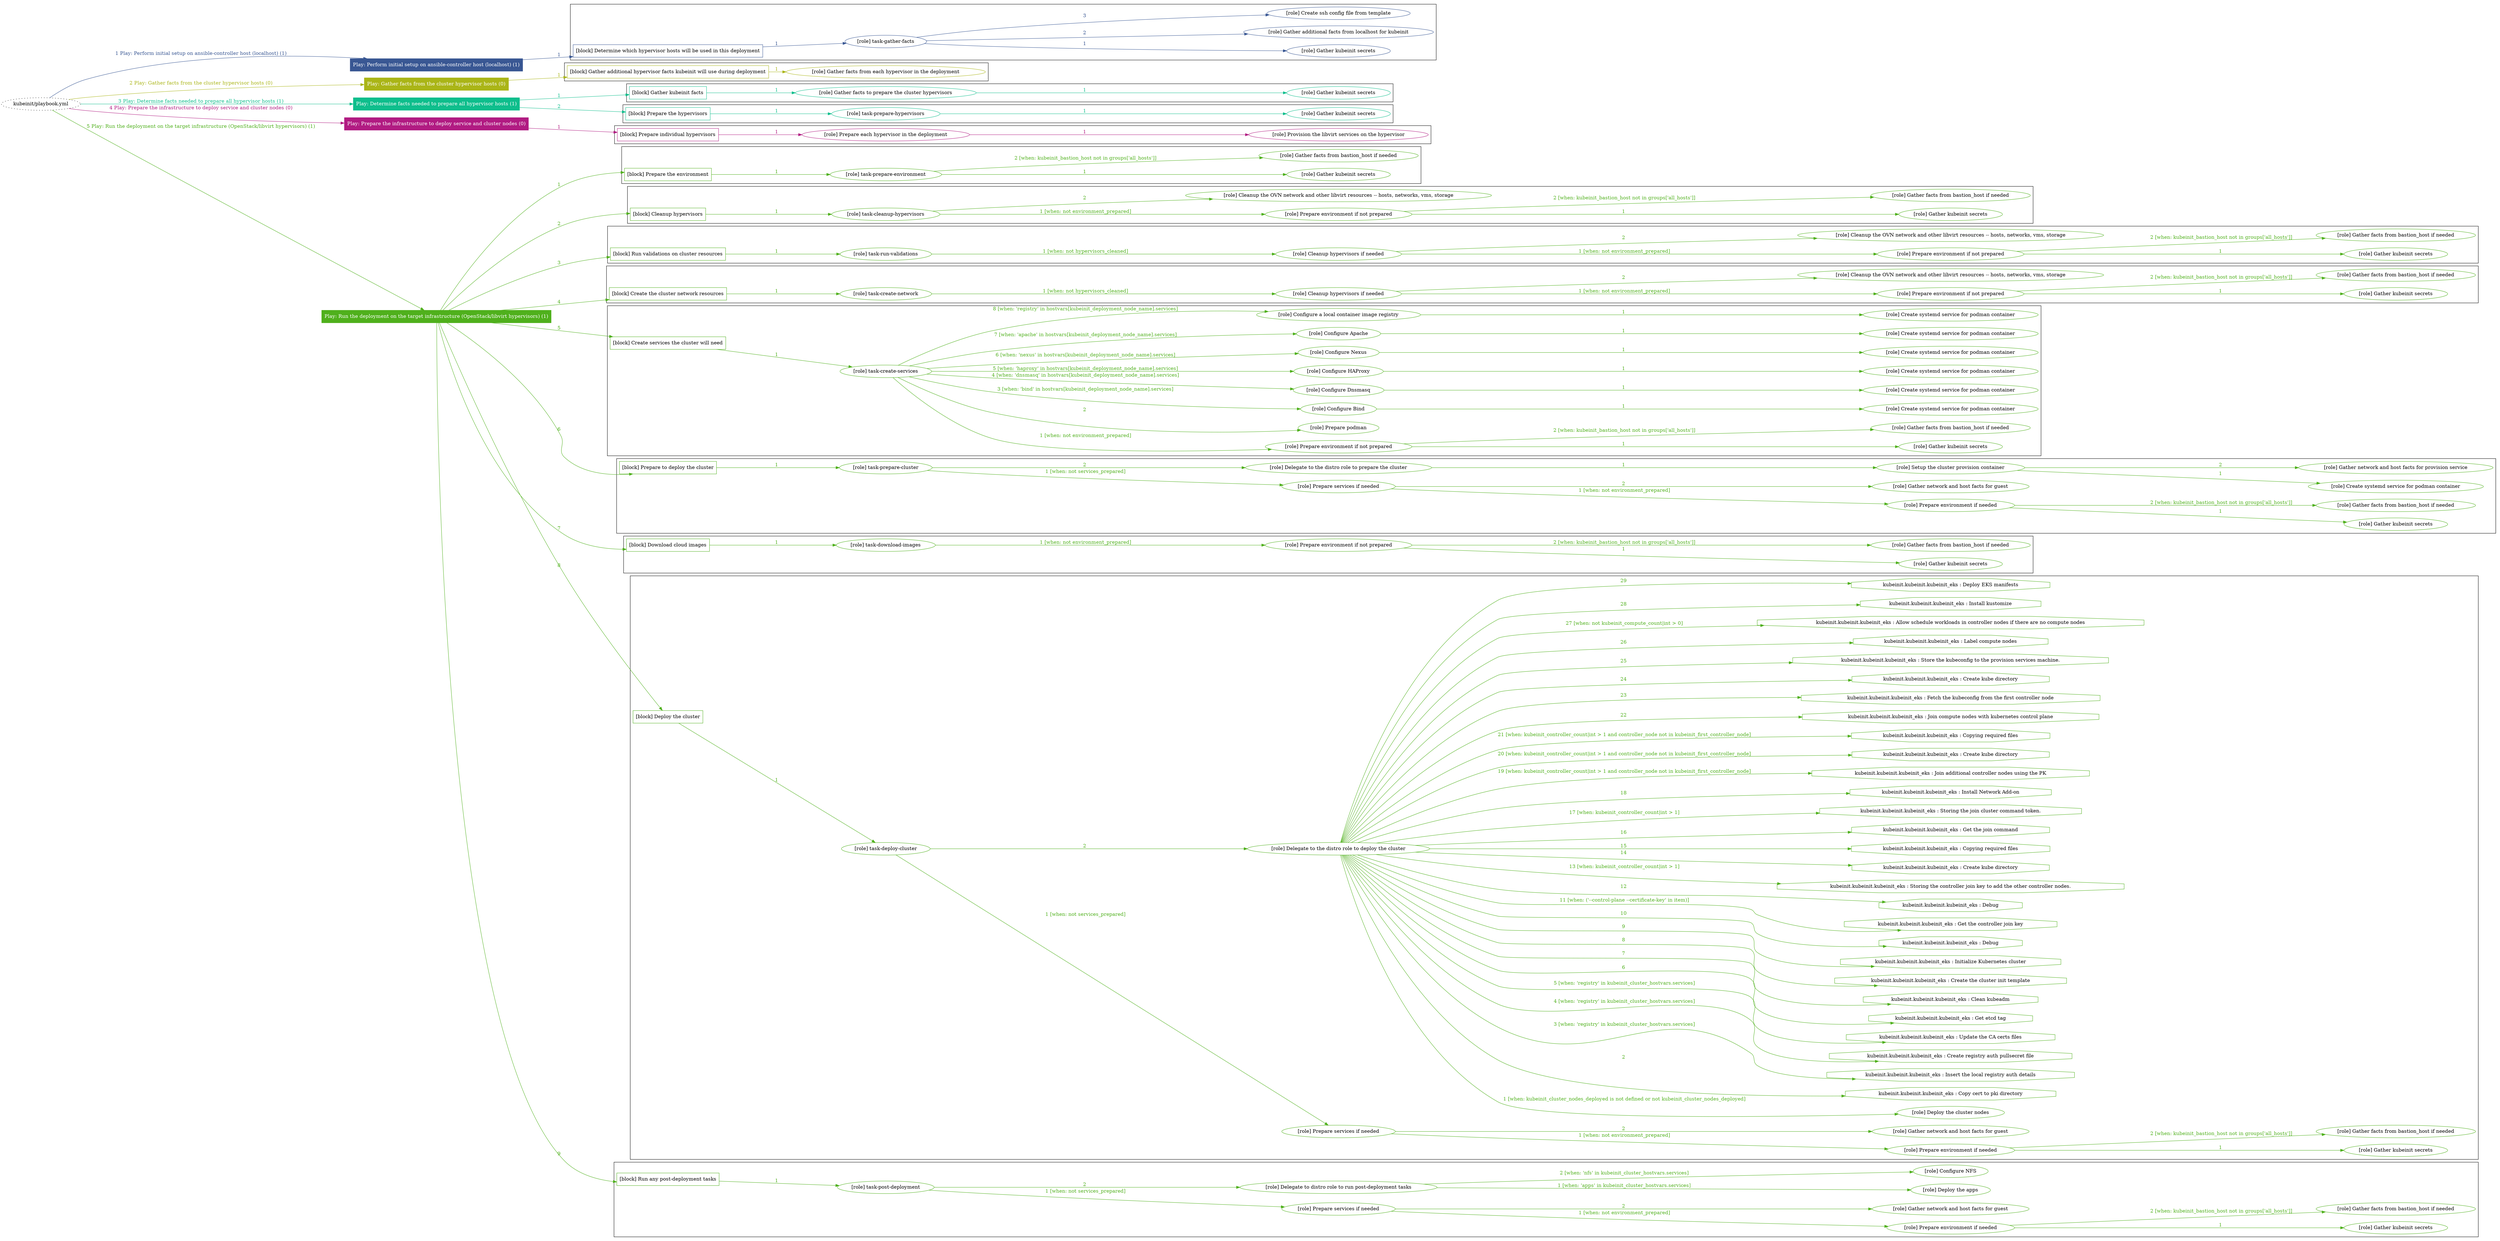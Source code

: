 digraph {
	graph [concentrate=true ordering=in rankdir=LR ratio=fill]
	edge [esep=5 sep=10]
	"kubeinit/playbook.yml" [URL="/home/runner/work/kubeinit/kubeinit/kubeinit/playbook.yml" id=playbook_55fec8fd style=dotted]
	"kubeinit/playbook.yml" -> play_9549a4d9 [label="1 Play: Perform initial setup on ansible-controller host (localhost) (1)" color="#395793" fontcolor="#395793" id=edge_play_9549a4d9 labeltooltip="1 Play: Perform initial setup on ansible-controller host (localhost) (1)" tooltip="1 Play: Perform initial setup on ansible-controller host (localhost) (1)"]
	subgraph "Play: Perform initial setup on ansible-controller host (localhost) (1)" {
		play_9549a4d9 [label="Play: Perform initial setup on ansible-controller host (localhost) (1)" URL="/home/runner/work/kubeinit/kubeinit/kubeinit/playbook.yml" color="#395793" fontcolor="#ffffff" id=play_9549a4d9 shape=box style=filled tooltip=localhost]
		play_9549a4d9 -> block_dcf30ea6 [label=1 color="#395793" fontcolor="#395793" id=edge_block_dcf30ea6 labeltooltip=1 tooltip=1]
		subgraph cluster_block_dcf30ea6 {
			block_dcf30ea6 [label="[block] Determine which hypervisor hosts will be used in this deployment" URL="/home/runner/work/kubeinit/kubeinit/kubeinit/playbook.yml" color="#395793" id=block_dcf30ea6 labeltooltip="Determine which hypervisor hosts will be used in this deployment" shape=box tooltip="Determine which hypervisor hosts will be used in this deployment"]
			block_dcf30ea6 -> role_6bc10f76 [label="1 " color="#395793" fontcolor="#395793" id=edge_role_6bc10f76 labeltooltip="1 " tooltip="1 "]
			subgraph "task-gather-facts" {
				role_6bc10f76 [label="[role] task-gather-facts" URL="/home/runner/work/kubeinit/kubeinit/kubeinit/playbook.yml" color="#395793" id=role_6bc10f76 tooltip="task-gather-facts"]
				role_6bc10f76 -> role_104f16b8 [label="1 " color="#395793" fontcolor="#395793" id=edge_role_104f16b8 labeltooltip="1 " tooltip="1 "]
				subgraph "Gather kubeinit secrets" {
					role_104f16b8 [label="[role] Gather kubeinit secrets" URL="/home/runner/.ansible/collections/ansible_collections/kubeinit/kubeinit/roles/kubeinit_prepare/tasks/build_hypervisors_group.yml" color="#395793" id=role_104f16b8 tooltip="Gather kubeinit secrets"]
				}
				role_6bc10f76 -> role_2a16dd88 [label="2 " color="#395793" fontcolor="#395793" id=edge_role_2a16dd88 labeltooltip="2 " tooltip="2 "]
				subgraph "Gather additional facts from localhost for kubeinit" {
					role_2a16dd88 [label="[role] Gather additional facts from localhost for kubeinit" URL="/home/runner/.ansible/collections/ansible_collections/kubeinit/kubeinit/roles/kubeinit_prepare/tasks/build_hypervisors_group.yml" color="#395793" id=role_2a16dd88 tooltip="Gather additional facts from localhost for kubeinit"]
				}
				role_6bc10f76 -> role_cbc75bec [label="3 " color="#395793" fontcolor="#395793" id=edge_role_cbc75bec labeltooltip="3 " tooltip="3 "]
				subgraph "Create ssh config file from template" {
					role_cbc75bec [label="[role] Create ssh config file from template" URL="/home/runner/.ansible/collections/ansible_collections/kubeinit/kubeinit/roles/kubeinit_prepare/tasks/build_hypervisors_group.yml" color="#395793" id=role_cbc75bec tooltip="Create ssh config file from template"]
				}
			}
		}
	}
	"kubeinit/playbook.yml" -> play_65e4b6d9 [label="2 Play: Gather facts from the cluster hypervisor hosts (0)" color="#aab517" fontcolor="#aab517" id=edge_play_65e4b6d9 labeltooltip="2 Play: Gather facts from the cluster hypervisor hosts (0)" tooltip="2 Play: Gather facts from the cluster hypervisor hosts (0)"]
	subgraph "Play: Gather facts from the cluster hypervisor hosts (0)" {
		play_65e4b6d9 [label="Play: Gather facts from the cluster hypervisor hosts (0)" URL="/home/runner/work/kubeinit/kubeinit/kubeinit/playbook.yml" color="#aab517" fontcolor="#ffffff" id=play_65e4b6d9 shape=box style=filled tooltip="Play: Gather facts from the cluster hypervisor hosts (0)"]
		play_65e4b6d9 -> block_9c21a922 [label=1 color="#aab517" fontcolor="#aab517" id=edge_block_9c21a922 labeltooltip=1 tooltip=1]
		subgraph cluster_block_9c21a922 {
			block_9c21a922 [label="[block] Gather additional hypervisor facts kubeinit will use during deployment" URL="/home/runner/work/kubeinit/kubeinit/kubeinit/playbook.yml" color="#aab517" id=block_9c21a922 labeltooltip="Gather additional hypervisor facts kubeinit will use during deployment" shape=box tooltip="Gather additional hypervisor facts kubeinit will use during deployment"]
			block_9c21a922 -> role_3a89c1f7 [label="1 " color="#aab517" fontcolor="#aab517" id=edge_role_3a89c1f7 labeltooltip="1 " tooltip="1 "]
			subgraph "Gather facts from each hypervisor in the deployment" {
				role_3a89c1f7 [label="[role] Gather facts from each hypervisor in the deployment" URL="/home/runner/work/kubeinit/kubeinit/kubeinit/playbook.yml" color="#aab517" id=role_3a89c1f7 tooltip="Gather facts from each hypervisor in the deployment"]
			}
		}
	}
	"kubeinit/playbook.yml" -> play_ef0a8a44 [label="3 Play: Determine facts needed to prepare all hypervisor hosts (1)" color="#0ebe8c" fontcolor="#0ebe8c" id=edge_play_ef0a8a44 labeltooltip="3 Play: Determine facts needed to prepare all hypervisor hosts (1)" tooltip="3 Play: Determine facts needed to prepare all hypervisor hosts (1)"]
	subgraph "Play: Determine facts needed to prepare all hypervisor hosts (1)" {
		play_ef0a8a44 [label="Play: Determine facts needed to prepare all hypervisor hosts (1)" URL="/home/runner/work/kubeinit/kubeinit/kubeinit/playbook.yml" color="#0ebe8c" fontcolor="#ffffff" id=play_ef0a8a44 shape=box style=filled tooltip=localhost]
		play_ef0a8a44 -> block_a1c0320a [label=1 color="#0ebe8c" fontcolor="#0ebe8c" id=edge_block_a1c0320a labeltooltip=1 tooltip=1]
		subgraph cluster_block_a1c0320a {
			block_a1c0320a [label="[block] Gather kubeinit facts" URL="/home/runner/work/kubeinit/kubeinit/kubeinit/playbook.yml" color="#0ebe8c" id=block_a1c0320a labeltooltip="Gather kubeinit facts" shape=box tooltip="Gather kubeinit facts"]
			block_a1c0320a -> role_33f2f54b [label="1 " color="#0ebe8c" fontcolor="#0ebe8c" id=edge_role_33f2f54b labeltooltip="1 " tooltip="1 "]
			subgraph "Gather facts to prepare the cluster hypervisors" {
				role_33f2f54b [label="[role] Gather facts to prepare the cluster hypervisors" URL="/home/runner/work/kubeinit/kubeinit/kubeinit/playbook.yml" color="#0ebe8c" id=role_33f2f54b tooltip="Gather facts to prepare the cluster hypervisors"]
				role_33f2f54b -> role_85357d8f [label="1 " color="#0ebe8c" fontcolor="#0ebe8c" id=edge_role_85357d8f labeltooltip="1 " tooltip="1 "]
				subgraph "Gather kubeinit secrets" {
					role_85357d8f [label="[role] Gather kubeinit secrets" URL="/home/runner/.ansible/collections/ansible_collections/kubeinit/kubeinit/roles/kubeinit_prepare/tasks/gather_kubeinit_facts.yml" color="#0ebe8c" id=role_85357d8f tooltip="Gather kubeinit secrets"]
				}
			}
		}
		play_ef0a8a44 -> block_73d8e3c6 [label=2 color="#0ebe8c" fontcolor="#0ebe8c" id=edge_block_73d8e3c6 labeltooltip=2 tooltip=2]
		subgraph cluster_block_73d8e3c6 {
			block_73d8e3c6 [label="[block] Prepare the hypervisors" URL="/home/runner/work/kubeinit/kubeinit/kubeinit/playbook.yml" color="#0ebe8c" id=block_73d8e3c6 labeltooltip="Prepare the hypervisors" shape=box tooltip="Prepare the hypervisors"]
			block_73d8e3c6 -> role_ff3d896c [label="1 " color="#0ebe8c" fontcolor="#0ebe8c" id=edge_role_ff3d896c labeltooltip="1 " tooltip="1 "]
			subgraph "task-prepare-hypervisors" {
				role_ff3d896c [label="[role] task-prepare-hypervisors" URL="/home/runner/work/kubeinit/kubeinit/kubeinit/playbook.yml" color="#0ebe8c" id=role_ff3d896c tooltip="task-prepare-hypervisors"]
				role_ff3d896c -> role_e7287e44 [label="1 " color="#0ebe8c" fontcolor="#0ebe8c" id=edge_role_e7287e44 labeltooltip="1 " tooltip="1 "]
				subgraph "Gather kubeinit secrets" {
					role_e7287e44 [label="[role] Gather kubeinit secrets" URL="/home/runner/.ansible/collections/ansible_collections/kubeinit/kubeinit/roles/kubeinit_prepare/tasks/gather_kubeinit_facts.yml" color="#0ebe8c" id=role_e7287e44 tooltip="Gather kubeinit secrets"]
				}
			}
		}
	}
	"kubeinit/playbook.yml" -> play_77563122 [label="4 Play: Prepare the infrastructure to deploy service and cluster nodes (0)" color="#b11b82" fontcolor="#b11b82" id=edge_play_77563122 labeltooltip="4 Play: Prepare the infrastructure to deploy service and cluster nodes (0)" tooltip="4 Play: Prepare the infrastructure to deploy service and cluster nodes (0)"]
	subgraph "Play: Prepare the infrastructure to deploy service and cluster nodes (0)" {
		play_77563122 [label="Play: Prepare the infrastructure to deploy service and cluster nodes (0)" URL="/home/runner/work/kubeinit/kubeinit/kubeinit/playbook.yml" color="#b11b82" fontcolor="#ffffff" id=play_77563122 shape=box style=filled tooltip="Play: Prepare the infrastructure to deploy service and cluster nodes (0)"]
		play_77563122 -> block_55b3ae12 [label=1 color="#b11b82" fontcolor="#b11b82" id=edge_block_55b3ae12 labeltooltip=1 tooltip=1]
		subgraph cluster_block_55b3ae12 {
			block_55b3ae12 [label="[block] Prepare individual hypervisors" URL="/home/runner/work/kubeinit/kubeinit/kubeinit/playbook.yml" color="#b11b82" id=block_55b3ae12 labeltooltip="Prepare individual hypervisors" shape=box tooltip="Prepare individual hypervisors"]
			block_55b3ae12 -> role_63074b99 [label="1 " color="#b11b82" fontcolor="#b11b82" id=edge_role_63074b99 labeltooltip="1 " tooltip="1 "]
			subgraph "Prepare each hypervisor in the deployment" {
				role_63074b99 [label="[role] Prepare each hypervisor in the deployment" URL="/home/runner/work/kubeinit/kubeinit/kubeinit/playbook.yml" color="#b11b82" id=role_63074b99 tooltip="Prepare each hypervisor in the deployment"]
				role_63074b99 -> role_b741b9ae [label="1 " color="#b11b82" fontcolor="#b11b82" id=edge_role_b741b9ae labeltooltip="1 " tooltip="1 "]
				subgraph "Provision the libvirt services on the hypervisor" {
					role_b741b9ae [label="[role] Provision the libvirt services on the hypervisor" URL="/home/runner/.ansible/collections/ansible_collections/kubeinit/kubeinit/roles/kubeinit_prepare/tasks/prepare_hypervisor.yml" color="#b11b82" id=role_b741b9ae tooltip="Provision the libvirt services on the hypervisor"]
				}
			}
		}
	}
	"kubeinit/playbook.yml" -> play_f723eaec [label="5 Play: Run the deployment on the target infrastructure (OpenStack/libvirt hypervisors) (1)" color="#4fb01c" fontcolor="#4fb01c" id=edge_play_f723eaec labeltooltip="5 Play: Run the deployment on the target infrastructure (OpenStack/libvirt hypervisors) (1)" tooltip="5 Play: Run the deployment on the target infrastructure (OpenStack/libvirt hypervisors) (1)"]
	subgraph "Play: Run the deployment on the target infrastructure (OpenStack/libvirt hypervisors) (1)" {
		play_f723eaec [label="Play: Run the deployment on the target infrastructure (OpenStack/libvirt hypervisors) (1)" URL="/home/runner/work/kubeinit/kubeinit/kubeinit/playbook.yml" color="#4fb01c" fontcolor="#ffffff" id=play_f723eaec shape=box style=filled tooltip=localhost]
		play_f723eaec -> block_066e9426 [label=1 color="#4fb01c" fontcolor="#4fb01c" id=edge_block_066e9426 labeltooltip=1 tooltip=1]
		subgraph cluster_block_066e9426 {
			block_066e9426 [label="[block] Prepare the environment" URL="/home/runner/work/kubeinit/kubeinit/kubeinit/playbook.yml" color="#4fb01c" id=block_066e9426 labeltooltip="Prepare the environment" shape=box tooltip="Prepare the environment"]
			block_066e9426 -> role_2916f2a6 [label="1 " color="#4fb01c" fontcolor="#4fb01c" id=edge_role_2916f2a6 labeltooltip="1 " tooltip="1 "]
			subgraph "task-prepare-environment" {
				role_2916f2a6 [label="[role] task-prepare-environment" URL="/home/runner/work/kubeinit/kubeinit/kubeinit/playbook.yml" color="#4fb01c" id=role_2916f2a6 tooltip="task-prepare-environment"]
				role_2916f2a6 -> role_0cf7463a [label="1 " color="#4fb01c" fontcolor="#4fb01c" id=edge_role_0cf7463a labeltooltip="1 " tooltip="1 "]
				subgraph "Gather kubeinit secrets" {
					role_0cf7463a [label="[role] Gather kubeinit secrets" URL="/home/runner/.ansible/collections/ansible_collections/kubeinit/kubeinit/roles/kubeinit_prepare/tasks/gather_kubeinit_facts.yml" color="#4fb01c" id=role_0cf7463a tooltip="Gather kubeinit secrets"]
				}
				role_2916f2a6 -> role_f0c0c258 [label="2 [when: kubeinit_bastion_host not in groups['all_hosts']]" color="#4fb01c" fontcolor="#4fb01c" id=edge_role_f0c0c258 labeltooltip="2 [when: kubeinit_bastion_host not in groups['all_hosts']]" tooltip="2 [when: kubeinit_bastion_host not in groups['all_hosts']]"]
				subgraph "Gather facts from bastion_host if needed" {
					role_f0c0c258 [label="[role] Gather facts from bastion_host if needed" URL="/home/runner/.ansible/collections/ansible_collections/kubeinit/kubeinit/roles/kubeinit_prepare/tasks/main.yml" color="#4fb01c" id=role_f0c0c258 tooltip="Gather facts from bastion_host if needed"]
				}
			}
		}
		play_f723eaec -> block_0f5efc87 [label=2 color="#4fb01c" fontcolor="#4fb01c" id=edge_block_0f5efc87 labeltooltip=2 tooltip=2]
		subgraph cluster_block_0f5efc87 {
			block_0f5efc87 [label="[block] Cleanup hypervisors" URL="/home/runner/work/kubeinit/kubeinit/kubeinit/playbook.yml" color="#4fb01c" id=block_0f5efc87 labeltooltip="Cleanup hypervisors" shape=box tooltip="Cleanup hypervisors"]
			block_0f5efc87 -> role_5bc2feef [label="1 " color="#4fb01c" fontcolor="#4fb01c" id=edge_role_5bc2feef labeltooltip="1 " tooltip="1 "]
			subgraph "task-cleanup-hypervisors" {
				role_5bc2feef [label="[role] task-cleanup-hypervisors" URL="/home/runner/work/kubeinit/kubeinit/kubeinit/playbook.yml" color="#4fb01c" id=role_5bc2feef tooltip="task-cleanup-hypervisors"]
				role_5bc2feef -> role_81b5b8e9 [label="1 [when: not environment_prepared]" color="#4fb01c" fontcolor="#4fb01c" id=edge_role_81b5b8e9 labeltooltip="1 [when: not environment_prepared]" tooltip="1 [when: not environment_prepared]"]
				subgraph "Prepare environment if not prepared" {
					role_81b5b8e9 [label="[role] Prepare environment if not prepared" URL="/home/runner/.ansible/collections/ansible_collections/kubeinit/kubeinit/roles/kubeinit_libvirt/tasks/cleanup_hypervisors.yml" color="#4fb01c" id=role_81b5b8e9 tooltip="Prepare environment if not prepared"]
					role_81b5b8e9 -> role_aef11e90 [label="1 " color="#4fb01c" fontcolor="#4fb01c" id=edge_role_aef11e90 labeltooltip="1 " tooltip="1 "]
					subgraph "Gather kubeinit secrets" {
						role_aef11e90 [label="[role] Gather kubeinit secrets" URL="/home/runner/.ansible/collections/ansible_collections/kubeinit/kubeinit/roles/kubeinit_prepare/tasks/gather_kubeinit_facts.yml" color="#4fb01c" id=role_aef11e90 tooltip="Gather kubeinit secrets"]
					}
					role_81b5b8e9 -> role_04a1cb1b [label="2 [when: kubeinit_bastion_host not in groups['all_hosts']]" color="#4fb01c" fontcolor="#4fb01c" id=edge_role_04a1cb1b labeltooltip="2 [when: kubeinit_bastion_host not in groups['all_hosts']]" tooltip="2 [when: kubeinit_bastion_host not in groups['all_hosts']]"]
					subgraph "Gather facts from bastion_host if needed" {
						role_04a1cb1b [label="[role] Gather facts from bastion_host if needed" URL="/home/runner/.ansible/collections/ansible_collections/kubeinit/kubeinit/roles/kubeinit_prepare/tasks/main.yml" color="#4fb01c" id=role_04a1cb1b tooltip="Gather facts from bastion_host if needed"]
					}
				}
				role_5bc2feef -> role_a828080d [label="2 " color="#4fb01c" fontcolor="#4fb01c" id=edge_role_a828080d labeltooltip="2 " tooltip="2 "]
				subgraph "Cleanup the OVN network and other libvirt resources -- hosts, networks, vms, storage" {
					role_a828080d [label="[role] Cleanup the OVN network and other libvirt resources -- hosts, networks, vms, storage" URL="/home/runner/.ansible/collections/ansible_collections/kubeinit/kubeinit/roles/kubeinit_libvirt/tasks/cleanup_hypervisors.yml" color="#4fb01c" id=role_a828080d tooltip="Cleanup the OVN network and other libvirt resources -- hosts, networks, vms, storage"]
				}
			}
		}
		play_f723eaec -> block_1563f2ec [label=3 color="#4fb01c" fontcolor="#4fb01c" id=edge_block_1563f2ec labeltooltip=3 tooltip=3]
		subgraph cluster_block_1563f2ec {
			block_1563f2ec [label="[block] Run validations on cluster resources" URL="/home/runner/work/kubeinit/kubeinit/kubeinit/playbook.yml" color="#4fb01c" id=block_1563f2ec labeltooltip="Run validations on cluster resources" shape=box tooltip="Run validations on cluster resources"]
			block_1563f2ec -> role_a26432bb [label="1 " color="#4fb01c" fontcolor="#4fb01c" id=edge_role_a26432bb labeltooltip="1 " tooltip="1 "]
			subgraph "task-run-validations" {
				role_a26432bb [label="[role] task-run-validations" URL="/home/runner/work/kubeinit/kubeinit/kubeinit/playbook.yml" color="#4fb01c" id=role_a26432bb tooltip="task-run-validations"]
				role_a26432bb -> role_79808e9f [label="1 [when: not hypervisors_cleaned]" color="#4fb01c" fontcolor="#4fb01c" id=edge_role_79808e9f labeltooltip="1 [when: not hypervisors_cleaned]" tooltip="1 [when: not hypervisors_cleaned]"]
				subgraph "Cleanup hypervisors if needed" {
					role_79808e9f [label="[role] Cleanup hypervisors if needed" URL="/home/runner/.ansible/collections/ansible_collections/kubeinit/kubeinit/roles/kubeinit_validations/tasks/main.yml" color="#4fb01c" id=role_79808e9f tooltip="Cleanup hypervisors if needed"]
					role_79808e9f -> role_f28f65fd [label="1 [when: not environment_prepared]" color="#4fb01c" fontcolor="#4fb01c" id=edge_role_f28f65fd labeltooltip="1 [when: not environment_prepared]" tooltip="1 [when: not environment_prepared]"]
					subgraph "Prepare environment if not prepared" {
						role_f28f65fd [label="[role] Prepare environment if not prepared" URL="/home/runner/.ansible/collections/ansible_collections/kubeinit/kubeinit/roles/kubeinit_libvirt/tasks/cleanup_hypervisors.yml" color="#4fb01c" id=role_f28f65fd tooltip="Prepare environment if not prepared"]
						role_f28f65fd -> role_8efba042 [label="1 " color="#4fb01c" fontcolor="#4fb01c" id=edge_role_8efba042 labeltooltip="1 " tooltip="1 "]
						subgraph "Gather kubeinit secrets" {
							role_8efba042 [label="[role] Gather kubeinit secrets" URL="/home/runner/.ansible/collections/ansible_collections/kubeinit/kubeinit/roles/kubeinit_prepare/tasks/gather_kubeinit_facts.yml" color="#4fb01c" id=role_8efba042 tooltip="Gather kubeinit secrets"]
						}
						role_f28f65fd -> role_21ed4fb0 [label="2 [when: kubeinit_bastion_host not in groups['all_hosts']]" color="#4fb01c" fontcolor="#4fb01c" id=edge_role_21ed4fb0 labeltooltip="2 [when: kubeinit_bastion_host not in groups['all_hosts']]" tooltip="2 [when: kubeinit_bastion_host not in groups['all_hosts']]"]
						subgraph "Gather facts from bastion_host if needed" {
							role_21ed4fb0 [label="[role] Gather facts from bastion_host if needed" URL="/home/runner/.ansible/collections/ansible_collections/kubeinit/kubeinit/roles/kubeinit_prepare/tasks/main.yml" color="#4fb01c" id=role_21ed4fb0 tooltip="Gather facts from bastion_host if needed"]
						}
					}
					role_79808e9f -> role_72c68e16 [label="2 " color="#4fb01c" fontcolor="#4fb01c" id=edge_role_72c68e16 labeltooltip="2 " tooltip="2 "]
					subgraph "Cleanup the OVN network and other libvirt resources -- hosts, networks, vms, storage" {
						role_72c68e16 [label="[role] Cleanup the OVN network and other libvirt resources -- hosts, networks, vms, storage" URL="/home/runner/.ansible/collections/ansible_collections/kubeinit/kubeinit/roles/kubeinit_libvirt/tasks/cleanup_hypervisors.yml" color="#4fb01c" id=role_72c68e16 tooltip="Cleanup the OVN network and other libvirt resources -- hosts, networks, vms, storage"]
					}
				}
			}
		}
		play_f723eaec -> block_ca6fa768 [label=4 color="#4fb01c" fontcolor="#4fb01c" id=edge_block_ca6fa768 labeltooltip=4 tooltip=4]
		subgraph cluster_block_ca6fa768 {
			block_ca6fa768 [label="[block] Create the cluster network resources" URL="/home/runner/work/kubeinit/kubeinit/kubeinit/playbook.yml" color="#4fb01c" id=block_ca6fa768 labeltooltip="Create the cluster network resources" shape=box tooltip="Create the cluster network resources"]
			block_ca6fa768 -> role_4e86bb1b [label="1 " color="#4fb01c" fontcolor="#4fb01c" id=edge_role_4e86bb1b labeltooltip="1 " tooltip="1 "]
			subgraph "task-create-network" {
				role_4e86bb1b [label="[role] task-create-network" URL="/home/runner/work/kubeinit/kubeinit/kubeinit/playbook.yml" color="#4fb01c" id=role_4e86bb1b tooltip="task-create-network"]
				role_4e86bb1b -> role_106680f1 [label="1 [when: not hypervisors_cleaned]" color="#4fb01c" fontcolor="#4fb01c" id=edge_role_106680f1 labeltooltip="1 [when: not hypervisors_cleaned]" tooltip="1 [when: not hypervisors_cleaned]"]
				subgraph "Cleanup hypervisors if needed" {
					role_106680f1 [label="[role] Cleanup hypervisors if needed" URL="/home/runner/.ansible/collections/ansible_collections/kubeinit/kubeinit/roles/kubeinit_libvirt/tasks/create_network.yml" color="#4fb01c" id=role_106680f1 tooltip="Cleanup hypervisors if needed"]
					role_106680f1 -> role_2fbb1c00 [label="1 [when: not environment_prepared]" color="#4fb01c" fontcolor="#4fb01c" id=edge_role_2fbb1c00 labeltooltip="1 [when: not environment_prepared]" tooltip="1 [when: not environment_prepared]"]
					subgraph "Prepare environment if not prepared" {
						role_2fbb1c00 [label="[role] Prepare environment if not prepared" URL="/home/runner/.ansible/collections/ansible_collections/kubeinit/kubeinit/roles/kubeinit_libvirt/tasks/cleanup_hypervisors.yml" color="#4fb01c" id=role_2fbb1c00 tooltip="Prepare environment if not prepared"]
						role_2fbb1c00 -> role_bf8fe885 [label="1 " color="#4fb01c" fontcolor="#4fb01c" id=edge_role_bf8fe885 labeltooltip="1 " tooltip="1 "]
						subgraph "Gather kubeinit secrets" {
							role_bf8fe885 [label="[role] Gather kubeinit secrets" URL="/home/runner/.ansible/collections/ansible_collections/kubeinit/kubeinit/roles/kubeinit_prepare/tasks/gather_kubeinit_facts.yml" color="#4fb01c" id=role_bf8fe885 tooltip="Gather kubeinit secrets"]
						}
						role_2fbb1c00 -> role_534b35a3 [label="2 [when: kubeinit_bastion_host not in groups['all_hosts']]" color="#4fb01c" fontcolor="#4fb01c" id=edge_role_534b35a3 labeltooltip="2 [when: kubeinit_bastion_host not in groups['all_hosts']]" tooltip="2 [when: kubeinit_bastion_host not in groups['all_hosts']]"]
						subgraph "Gather facts from bastion_host if needed" {
							role_534b35a3 [label="[role] Gather facts from bastion_host if needed" URL="/home/runner/.ansible/collections/ansible_collections/kubeinit/kubeinit/roles/kubeinit_prepare/tasks/main.yml" color="#4fb01c" id=role_534b35a3 tooltip="Gather facts from bastion_host if needed"]
						}
					}
					role_106680f1 -> role_a0af26d2 [label="2 " color="#4fb01c" fontcolor="#4fb01c" id=edge_role_a0af26d2 labeltooltip="2 " tooltip="2 "]
					subgraph "Cleanup the OVN network and other libvirt resources -- hosts, networks, vms, storage" {
						role_a0af26d2 [label="[role] Cleanup the OVN network and other libvirt resources -- hosts, networks, vms, storage" URL="/home/runner/.ansible/collections/ansible_collections/kubeinit/kubeinit/roles/kubeinit_libvirt/tasks/cleanup_hypervisors.yml" color="#4fb01c" id=role_a0af26d2 tooltip="Cleanup the OVN network and other libvirt resources -- hosts, networks, vms, storage"]
					}
				}
			}
		}
		play_f723eaec -> block_9db887aa [label=5 color="#4fb01c" fontcolor="#4fb01c" id=edge_block_9db887aa labeltooltip=5 tooltip=5]
		subgraph cluster_block_9db887aa {
			block_9db887aa [label="[block] Create services the cluster will need" URL="/home/runner/work/kubeinit/kubeinit/kubeinit/playbook.yml" color="#4fb01c" id=block_9db887aa labeltooltip="Create services the cluster will need" shape=box tooltip="Create services the cluster will need"]
			block_9db887aa -> role_9cc11065 [label="1 " color="#4fb01c" fontcolor="#4fb01c" id=edge_role_9cc11065 labeltooltip="1 " tooltip="1 "]
			subgraph "task-create-services" {
				role_9cc11065 [label="[role] task-create-services" URL="/home/runner/work/kubeinit/kubeinit/kubeinit/playbook.yml" color="#4fb01c" id=role_9cc11065 tooltip="task-create-services"]
				role_9cc11065 -> role_d7a9a1e5 [label="1 [when: not environment_prepared]" color="#4fb01c" fontcolor="#4fb01c" id=edge_role_d7a9a1e5 labeltooltip="1 [when: not environment_prepared]" tooltip="1 [when: not environment_prepared]"]
				subgraph "Prepare environment if not prepared" {
					role_d7a9a1e5 [label="[role] Prepare environment if not prepared" URL="/home/runner/.ansible/collections/ansible_collections/kubeinit/kubeinit/roles/kubeinit_services/tasks/main.yml" color="#4fb01c" id=role_d7a9a1e5 tooltip="Prepare environment if not prepared"]
					role_d7a9a1e5 -> role_23784e9c [label="1 " color="#4fb01c" fontcolor="#4fb01c" id=edge_role_23784e9c labeltooltip="1 " tooltip="1 "]
					subgraph "Gather kubeinit secrets" {
						role_23784e9c [label="[role] Gather kubeinit secrets" URL="/home/runner/.ansible/collections/ansible_collections/kubeinit/kubeinit/roles/kubeinit_prepare/tasks/gather_kubeinit_facts.yml" color="#4fb01c" id=role_23784e9c tooltip="Gather kubeinit secrets"]
					}
					role_d7a9a1e5 -> role_31fa9665 [label="2 [when: kubeinit_bastion_host not in groups['all_hosts']]" color="#4fb01c" fontcolor="#4fb01c" id=edge_role_31fa9665 labeltooltip="2 [when: kubeinit_bastion_host not in groups['all_hosts']]" tooltip="2 [when: kubeinit_bastion_host not in groups['all_hosts']]"]
					subgraph "Gather facts from bastion_host if needed" {
						role_31fa9665 [label="[role] Gather facts from bastion_host if needed" URL="/home/runner/.ansible/collections/ansible_collections/kubeinit/kubeinit/roles/kubeinit_prepare/tasks/main.yml" color="#4fb01c" id=role_31fa9665 tooltip="Gather facts from bastion_host if needed"]
					}
				}
				role_9cc11065 -> role_819fea9c [label="2 " color="#4fb01c" fontcolor="#4fb01c" id=edge_role_819fea9c labeltooltip="2 " tooltip="2 "]
				subgraph "Prepare podman" {
					role_819fea9c [label="[role] Prepare podman" URL="/home/runner/.ansible/collections/ansible_collections/kubeinit/kubeinit/roles/kubeinit_services/tasks/00_create_service_pod.yml" color="#4fb01c" id=role_819fea9c tooltip="Prepare podman"]
				}
				role_9cc11065 -> role_5e36bf87 [label="3 [when: 'bind' in hostvars[kubeinit_deployment_node_name].services]" color="#4fb01c" fontcolor="#4fb01c" id=edge_role_5e36bf87 labeltooltip="3 [when: 'bind' in hostvars[kubeinit_deployment_node_name].services]" tooltip="3 [when: 'bind' in hostvars[kubeinit_deployment_node_name].services]"]
				subgraph "Configure Bind" {
					role_5e36bf87 [label="[role] Configure Bind" URL="/home/runner/.ansible/collections/ansible_collections/kubeinit/kubeinit/roles/kubeinit_services/tasks/start_services_containers.yml" color="#4fb01c" id=role_5e36bf87 tooltip="Configure Bind"]
					role_5e36bf87 -> role_5377217e [label="1 " color="#4fb01c" fontcolor="#4fb01c" id=edge_role_5377217e labeltooltip="1 " tooltip="1 "]
					subgraph "Create systemd service for podman container" {
						role_5377217e [label="[role] Create systemd service for podman container" URL="/home/runner/.ansible/collections/ansible_collections/kubeinit/kubeinit/roles/kubeinit_bind/tasks/main.yml" color="#4fb01c" id=role_5377217e tooltip="Create systemd service for podman container"]
					}
				}
				role_9cc11065 -> role_3184788c [label="4 [when: 'dnsmasq' in hostvars[kubeinit_deployment_node_name].services]" color="#4fb01c" fontcolor="#4fb01c" id=edge_role_3184788c labeltooltip="4 [when: 'dnsmasq' in hostvars[kubeinit_deployment_node_name].services]" tooltip="4 [when: 'dnsmasq' in hostvars[kubeinit_deployment_node_name].services]"]
				subgraph "Configure Dnsmasq" {
					role_3184788c [label="[role] Configure Dnsmasq" URL="/home/runner/.ansible/collections/ansible_collections/kubeinit/kubeinit/roles/kubeinit_services/tasks/start_services_containers.yml" color="#4fb01c" id=role_3184788c tooltip="Configure Dnsmasq"]
					role_3184788c -> role_bc5f4bf7 [label="1 " color="#4fb01c" fontcolor="#4fb01c" id=edge_role_bc5f4bf7 labeltooltip="1 " tooltip="1 "]
					subgraph "Create systemd service for podman container" {
						role_bc5f4bf7 [label="[role] Create systemd service for podman container" URL="/home/runner/.ansible/collections/ansible_collections/kubeinit/kubeinit/roles/kubeinit_dnsmasq/tasks/main.yml" color="#4fb01c" id=role_bc5f4bf7 tooltip="Create systemd service for podman container"]
					}
				}
				role_9cc11065 -> role_bf8cbae5 [label="5 [when: 'haproxy' in hostvars[kubeinit_deployment_node_name].services]" color="#4fb01c" fontcolor="#4fb01c" id=edge_role_bf8cbae5 labeltooltip="5 [when: 'haproxy' in hostvars[kubeinit_deployment_node_name].services]" tooltip="5 [when: 'haproxy' in hostvars[kubeinit_deployment_node_name].services]"]
				subgraph "Configure HAProxy" {
					role_bf8cbae5 [label="[role] Configure HAProxy" URL="/home/runner/.ansible/collections/ansible_collections/kubeinit/kubeinit/roles/kubeinit_services/tasks/start_services_containers.yml" color="#4fb01c" id=role_bf8cbae5 tooltip="Configure HAProxy"]
					role_bf8cbae5 -> role_1b039db9 [label="1 " color="#4fb01c" fontcolor="#4fb01c" id=edge_role_1b039db9 labeltooltip="1 " tooltip="1 "]
					subgraph "Create systemd service for podman container" {
						role_1b039db9 [label="[role] Create systemd service for podman container" URL="/home/runner/.ansible/collections/ansible_collections/kubeinit/kubeinit/roles/kubeinit_haproxy/tasks/main.yml" color="#4fb01c" id=role_1b039db9 tooltip="Create systemd service for podman container"]
					}
				}
				role_9cc11065 -> role_e86395e7 [label="6 [when: 'nexus' in hostvars[kubeinit_deployment_node_name].services]" color="#4fb01c" fontcolor="#4fb01c" id=edge_role_e86395e7 labeltooltip="6 [when: 'nexus' in hostvars[kubeinit_deployment_node_name].services]" tooltip="6 [when: 'nexus' in hostvars[kubeinit_deployment_node_name].services]"]
				subgraph "Configure Nexus" {
					role_e86395e7 [label="[role] Configure Nexus" URL="/home/runner/.ansible/collections/ansible_collections/kubeinit/kubeinit/roles/kubeinit_services/tasks/start_services_containers.yml" color="#4fb01c" id=role_e86395e7 tooltip="Configure Nexus"]
					role_e86395e7 -> role_7d5465af [label="1 " color="#4fb01c" fontcolor="#4fb01c" id=edge_role_7d5465af labeltooltip="1 " tooltip="1 "]
					subgraph "Create systemd service for podman container" {
						role_7d5465af [label="[role] Create systemd service for podman container" URL="/home/runner/.ansible/collections/ansible_collections/kubeinit/kubeinit/roles/kubeinit_nexus/tasks/main.yml" color="#4fb01c" id=role_7d5465af tooltip="Create systemd service for podman container"]
					}
				}
				role_9cc11065 -> role_a4e343c5 [label="7 [when: 'apache' in hostvars[kubeinit_deployment_node_name].services]" color="#4fb01c" fontcolor="#4fb01c" id=edge_role_a4e343c5 labeltooltip="7 [when: 'apache' in hostvars[kubeinit_deployment_node_name].services]" tooltip="7 [when: 'apache' in hostvars[kubeinit_deployment_node_name].services]"]
				subgraph "Configure Apache" {
					role_a4e343c5 [label="[role] Configure Apache" URL="/home/runner/.ansible/collections/ansible_collections/kubeinit/kubeinit/roles/kubeinit_services/tasks/start_services_containers.yml" color="#4fb01c" id=role_a4e343c5 tooltip="Configure Apache"]
					role_a4e343c5 -> role_78701f59 [label="1 " color="#4fb01c" fontcolor="#4fb01c" id=edge_role_78701f59 labeltooltip="1 " tooltip="1 "]
					subgraph "Create systemd service for podman container" {
						role_78701f59 [label="[role] Create systemd service for podman container" URL="/home/runner/.ansible/collections/ansible_collections/kubeinit/kubeinit/roles/kubeinit_apache/tasks/main.yml" color="#4fb01c" id=role_78701f59 tooltip="Create systemd service for podman container"]
					}
				}
				role_9cc11065 -> role_4bb0ec6f [label="8 [when: 'registry' in hostvars[kubeinit_deployment_node_name].services]" color="#4fb01c" fontcolor="#4fb01c" id=edge_role_4bb0ec6f labeltooltip="8 [when: 'registry' in hostvars[kubeinit_deployment_node_name].services]" tooltip="8 [when: 'registry' in hostvars[kubeinit_deployment_node_name].services]"]
				subgraph "Configure a local container image registry" {
					role_4bb0ec6f [label="[role] Configure a local container image registry" URL="/home/runner/.ansible/collections/ansible_collections/kubeinit/kubeinit/roles/kubeinit_services/tasks/start_services_containers.yml" color="#4fb01c" id=role_4bb0ec6f tooltip="Configure a local container image registry"]
					role_4bb0ec6f -> role_5a31d425 [label="1 " color="#4fb01c" fontcolor="#4fb01c" id=edge_role_5a31d425 labeltooltip="1 " tooltip="1 "]
					subgraph "Create systemd service for podman container" {
						role_5a31d425 [label="[role] Create systemd service for podman container" URL="/home/runner/.ansible/collections/ansible_collections/kubeinit/kubeinit/roles/kubeinit_registry/tasks/main.yml" color="#4fb01c" id=role_5a31d425 tooltip="Create systemd service for podman container"]
					}
				}
			}
		}
		play_f723eaec -> block_9891527b [label=6 color="#4fb01c" fontcolor="#4fb01c" id=edge_block_9891527b labeltooltip=6 tooltip=6]
		subgraph cluster_block_9891527b {
			block_9891527b [label="[block] Prepare to deploy the cluster" URL="/home/runner/work/kubeinit/kubeinit/kubeinit/playbook.yml" color="#4fb01c" id=block_9891527b labeltooltip="Prepare to deploy the cluster" shape=box tooltip="Prepare to deploy the cluster"]
			block_9891527b -> role_93902b95 [label="1 " color="#4fb01c" fontcolor="#4fb01c" id=edge_role_93902b95 labeltooltip="1 " tooltip="1 "]
			subgraph "task-prepare-cluster" {
				role_93902b95 [label="[role] task-prepare-cluster" URL="/home/runner/work/kubeinit/kubeinit/kubeinit/playbook.yml" color="#4fb01c" id=role_93902b95 tooltip="task-prepare-cluster"]
				role_93902b95 -> role_4261b5a7 [label="1 [when: not services_prepared]" color="#4fb01c" fontcolor="#4fb01c" id=edge_role_4261b5a7 labeltooltip="1 [when: not services_prepared]" tooltip="1 [when: not services_prepared]"]
				subgraph "Prepare services if needed" {
					role_4261b5a7 [label="[role] Prepare services if needed" URL="/home/runner/.ansible/collections/ansible_collections/kubeinit/kubeinit/roles/kubeinit_prepare/tasks/prepare_cluster.yml" color="#4fb01c" id=role_4261b5a7 tooltip="Prepare services if needed"]
					role_4261b5a7 -> role_54daf7ab [label="1 [when: not environment_prepared]" color="#4fb01c" fontcolor="#4fb01c" id=edge_role_54daf7ab labeltooltip="1 [when: not environment_prepared]" tooltip="1 [when: not environment_prepared]"]
					subgraph "Prepare environment if needed" {
						role_54daf7ab [label="[role] Prepare environment if needed" URL="/home/runner/.ansible/collections/ansible_collections/kubeinit/kubeinit/roles/kubeinit_services/tasks/prepare_services.yml" color="#4fb01c" id=role_54daf7ab tooltip="Prepare environment if needed"]
						role_54daf7ab -> role_b4e2958f [label="1 " color="#4fb01c" fontcolor="#4fb01c" id=edge_role_b4e2958f labeltooltip="1 " tooltip="1 "]
						subgraph "Gather kubeinit secrets" {
							role_b4e2958f [label="[role] Gather kubeinit secrets" URL="/home/runner/.ansible/collections/ansible_collections/kubeinit/kubeinit/roles/kubeinit_prepare/tasks/gather_kubeinit_facts.yml" color="#4fb01c" id=role_b4e2958f tooltip="Gather kubeinit secrets"]
						}
						role_54daf7ab -> role_8cd10b4b [label="2 [when: kubeinit_bastion_host not in groups['all_hosts']]" color="#4fb01c" fontcolor="#4fb01c" id=edge_role_8cd10b4b labeltooltip="2 [when: kubeinit_bastion_host not in groups['all_hosts']]" tooltip="2 [when: kubeinit_bastion_host not in groups['all_hosts']]"]
						subgraph "Gather facts from bastion_host if needed" {
							role_8cd10b4b [label="[role] Gather facts from bastion_host if needed" URL="/home/runner/.ansible/collections/ansible_collections/kubeinit/kubeinit/roles/kubeinit_prepare/tasks/main.yml" color="#4fb01c" id=role_8cd10b4b tooltip="Gather facts from bastion_host if needed"]
						}
					}
					role_4261b5a7 -> role_916e0822 [label="2 " color="#4fb01c" fontcolor="#4fb01c" id=edge_role_916e0822 labeltooltip="2 " tooltip="2 "]
					subgraph "Gather network and host facts for guest" {
						role_916e0822 [label="[role] Gather network and host facts for guest" URL="/home/runner/.ansible/collections/ansible_collections/kubeinit/kubeinit/roles/kubeinit_services/tasks/prepare_services.yml" color="#4fb01c" id=role_916e0822 tooltip="Gather network and host facts for guest"]
					}
				}
				role_93902b95 -> role_c4ffb5e8 [label="2 " color="#4fb01c" fontcolor="#4fb01c" id=edge_role_c4ffb5e8 labeltooltip="2 " tooltip="2 "]
				subgraph "Delegate to the distro role to prepare the cluster" {
					role_c4ffb5e8 [label="[role] Delegate to the distro role to prepare the cluster" URL="/home/runner/.ansible/collections/ansible_collections/kubeinit/kubeinit/roles/kubeinit_prepare/tasks/prepare_cluster.yml" color="#4fb01c" id=role_c4ffb5e8 tooltip="Delegate to the distro role to prepare the cluster"]
					role_c4ffb5e8 -> role_8ffa7129 [label="1 " color="#4fb01c" fontcolor="#4fb01c" id=edge_role_8ffa7129 labeltooltip="1 " tooltip="1 "]
					subgraph "Setup the cluster provision container" {
						role_8ffa7129 [label="[role] Setup the cluster provision container" URL="/home/runner/.ansible/collections/ansible_collections/kubeinit/kubeinit/roles/kubeinit_eks/tasks/prepare_cluster.yml" color="#4fb01c" id=role_8ffa7129 tooltip="Setup the cluster provision container"]
						role_8ffa7129 -> role_528f916c [label="1 " color="#4fb01c" fontcolor="#4fb01c" id=edge_role_528f916c labeltooltip="1 " tooltip="1 "]
						subgraph "Create systemd service for podman container" {
							role_528f916c [label="[role] Create systemd service for podman container" URL="/home/runner/.ansible/collections/ansible_collections/kubeinit/kubeinit/roles/kubeinit_services/tasks/create_provision_container.yml" color="#4fb01c" id=role_528f916c tooltip="Create systemd service for podman container"]
						}
						role_8ffa7129 -> role_5d34d03d [label="2 " color="#4fb01c" fontcolor="#4fb01c" id=edge_role_5d34d03d labeltooltip="2 " tooltip="2 "]
						subgraph "Gather network and host facts for provision service" {
							role_5d34d03d [label="[role] Gather network and host facts for provision service" URL="/home/runner/.ansible/collections/ansible_collections/kubeinit/kubeinit/roles/kubeinit_services/tasks/create_provision_container.yml" color="#4fb01c" id=role_5d34d03d tooltip="Gather network and host facts for provision service"]
						}
					}
				}
			}
		}
		play_f723eaec -> block_31f446be [label=7 color="#4fb01c" fontcolor="#4fb01c" id=edge_block_31f446be labeltooltip=7 tooltip=7]
		subgraph cluster_block_31f446be {
			block_31f446be [label="[block] Download cloud images" URL="/home/runner/work/kubeinit/kubeinit/kubeinit/playbook.yml" color="#4fb01c" id=block_31f446be labeltooltip="Download cloud images" shape=box tooltip="Download cloud images"]
			block_31f446be -> role_dc415058 [label="1 " color="#4fb01c" fontcolor="#4fb01c" id=edge_role_dc415058 labeltooltip="1 " tooltip="1 "]
			subgraph "task-download-images" {
				role_dc415058 [label="[role] task-download-images" URL="/home/runner/work/kubeinit/kubeinit/kubeinit/playbook.yml" color="#4fb01c" id=role_dc415058 tooltip="task-download-images"]
				role_dc415058 -> role_0b05d5c1 [label="1 [when: not environment_prepared]" color="#4fb01c" fontcolor="#4fb01c" id=edge_role_0b05d5c1 labeltooltip="1 [when: not environment_prepared]" tooltip="1 [when: not environment_prepared]"]
				subgraph "Prepare environment if not prepared" {
					role_0b05d5c1 [label="[role] Prepare environment if not prepared" URL="/home/runner/.ansible/collections/ansible_collections/kubeinit/kubeinit/roles/kubeinit_libvirt/tasks/download_cloud_images.yml" color="#4fb01c" id=role_0b05d5c1 tooltip="Prepare environment if not prepared"]
					role_0b05d5c1 -> role_ffddb60a [label="1 " color="#4fb01c" fontcolor="#4fb01c" id=edge_role_ffddb60a labeltooltip="1 " tooltip="1 "]
					subgraph "Gather kubeinit secrets" {
						role_ffddb60a [label="[role] Gather kubeinit secrets" URL="/home/runner/.ansible/collections/ansible_collections/kubeinit/kubeinit/roles/kubeinit_prepare/tasks/gather_kubeinit_facts.yml" color="#4fb01c" id=role_ffddb60a tooltip="Gather kubeinit secrets"]
					}
					role_0b05d5c1 -> role_849c9b33 [label="2 [when: kubeinit_bastion_host not in groups['all_hosts']]" color="#4fb01c" fontcolor="#4fb01c" id=edge_role_849c9b33 labeltooltip="2 [when: kubeinit_bastion_host not in groups['all_hosts']]" tooltip="2 [when: kubeinit_bastion_host not in groups['all_hosts']]"]
					subgraph "Gather facts from bastion_host if needed" {
						role_849c9b33 [label="[role] Gather facts from bastion_host if needed" URL="/home/runner/.ansible/collections/ansible_collections/kubeinit/kubeinit/roles/kubeinit_prepare/tasks/main.yml" color="#4fb01c" id=role_849c9b33 tooltip="Gather facts from bastion_host if needed"]
					}
				}
			}
		}
		play_f723eaec -> block_119c4e5b [label=8 color="#4fb01c" fontcolor="#4fb01c" id=edge_block_119c4e5b labeltooltip=8 tooltip=8]
		subgraph cluster_block_119c4e5b {
			block_119c4e5b [label="[block] Deploy the cluster" URL="/home/runner/work/kubeinit/kubeinit/kubeinit/playbook.yml" color="#4fb01c" id=block_119c4e5b labeltooltip="Deploy the cluster" shape=box tooltip="Deploy the cluster"]
			block_119c4e5b -> role_51843991 [label="1 " color="#4fb01c" fontcolor="#4fb01c" id=edge_role_51843991 labeltooltip="1 " tooltip="1 "]
			subgraph "task-deploy-cluster" {
				role_51843991 [label="[role] task-deploy-cluster" URL="/home/runner/work/kubeinit/kubeinit/kubeinit/playbook.yml" color="#4fb01c" id=role_51843991 tooltip="task-deploy-cluster"]
				role_51843991 -> role_52eb40f4 [label="1 [when: not services_prepared]" color="#4fb01c" fontcolor="#4fb01c" id=edge_role_52eb40f4 labeltooltip="1 [when: not services_prepared]" tooltip="1 [when: not services_prepared]"]
				subgraph "Prepare services if needed" {
					role_52eb40f4 [label="[role] Prepare services if needed" URL="/home/runner/.ansible/collections/ansible_collections/kubeinit/kubeinit/roles/kubeinit_prepare/tasks/deploy_cluster.yml" color="#4fb01c" id=role_52eb40f4 tooltip="Prepare services if needed"]
					role_52eb40f4 -> role_d4f06324 [label="1 [when: not environment_prepared]" color="#4fb01c" fontcolor="#4fb01c" id=edge_role_d4f06324 labeltooltip="1 [when: not environment_prepared]" tooltip="1 [when: not environment_prepared]"]
					subgraph "Prepare environment if needed" {
						role_d4f06324 [label="[role] Prepare environment if needed" URL="/home/runner/.ansible/collections/ansible_collections/kubeinit/kubeinit/roles/kubeinit_services/tasks/prepare_services.yml" color="#4fb01c" id=role_d4f06324 tooltip="Prepare environment if needed"]
						role_d4f06324 -> role_7509aa9a [label="1 " color="#4fb01c" fontcolor="#4fb01c" id=edge_role_7509aa9a labeltooltip="1 " tooltip="1 "]
						subgraph "Gather kubeinit secrets" {
							role_7509aa9a [label="[role] Gather kubeinit secrets" URL="/home/runner/.ansible/collections/ansible_collections/kubeinit/kubeinit/roles/kubeinit_prepare/tasks/gather_kubeinit_facts.yml" color="#4fb01c" id=role_7509aa9a tooltip="Gather kubeinit secrets"]
						}
						role_d4f06324 -> role_06f011cf [label="2 [when: kubeinit_bastion_host not in groups['all_hosts']]" color="#4fb01c" fontcolor="#4fb01c" id=edge_role_06f011cf labeltooltip="2 [when: kubeinit_bastion_host not in groups['all_hosts']]" tooltip="2 [when: kubeinit_bastion_host not in groups['all_hosts']]"]
						subgraph "Gather facts from bastion_host if needed" {
							role_06f011cf [label="[role] Gather facts from bastion_host if needed" URL="/home/runner/.ansible/collections/ansible_collections/kubeinit/kubeinit/roles/kubeinit_prepare/tasks/main.yml" color="#4fb01c" id=role_06f011cf tooltip="Gather facts from bastion_host if needed"]
						}
					}
					role_52eb40f4 -> role_64658d32 [label="2 " color="#4fb01c" fontcolor="#4fb01c" id=edge_role_64658d32 labeltooltip="2 " tooltip="2 "]
					subgraph "Gather network and host facts for guest" {
						role_64658d32 [label="[role] Gather network and host facts for guest" URL="/home/runner/.ansible/collections/ansible_collections/kubeinit/kubeinit/roles/kubeinit_services/tasks/prepare_services.yml" color="#4fb01c" id=role_64658d32 tooltip="Gather network and host facts for guest"]
					}
				}
				role_51843991 -> role_d2c0b8e9 [label="2 " color="#4fb01c" fontcolor="#4fb01c" id=edge_role_d2c0b8e9 labeltooltip="2 " tooltip="2 "]
				subgraph "Delegate to the distro role to deploy the cluster" {
					role_d2c0b8e9 [label="[role] Delegate to the distro role to deploy the cluster" URL="/home/runner/.ansible/collections/ansible_collections/kubeinit/kubeinit/roles/kubeinit_prepare/tasks/deploy_cluster.yml" color="#4fb01c" id=role_d2c0b8e9 tooltip="Delegate to the distro role to deploy the cluster"]
					role_d2c0b8e9 -> role_0e12d653 [label="1 [when: kubeinit_cluster_nodes_deployed is not defined or not kubeinit_cluster_nodes_deployed]" color="#4fb01c" fontcolor="#4fb01c" id=edge_role_0e12d653 labeltooltip="1 [when: kubeinit_cluster_nodes_deployed is not defined or not kubeinit_cluster_nodes_deployed]" tooltip="1 [when: kubeinit_cluster_nodes_deployed is not defined or not kubeinit_cluster_nodes_deployed]"]
					subgraph "Deploy the cluster nodes" {
						role_0e12d653 [label="[role] Deploy the cluster nodes" URL="/home/runner/.ansible/collections/ansible_collections/kubeinit/kubeinit/roles/kubeinit_eks/tasks/main.yml" color="#4fb01c" id=role_0e12d653 tooltip="Deploy the cluster nodes"]
					}
					task_701b8248 [label="kubeinit.kubeinit.kubeinit_eks : Copy cert to pki directory" URL="/home/runner/.ansible/collections/ansible_collections/kubeinit/kubeinit/roles/kubeinit_eks/tasks/main.yml" color="#4fb01c" id=task_701b8248 shape=octagon tooltip="kubeinit.kubeinit.kubeinit_eks : Copy cert to pki directory"]
					role_d2c0b8e9 -> task_701b8248 [label="2 " color="#4fb01c" fontcolor="#4fb01c" id=edge_task_701b8248 labeltooltip="2 " tooltip="2 "]
					task_96ea6242 [label="kubeinit.kubeinit.kubeinit_eks : Insert the local registry auth details" URL="/home/runner/.ansible/collections/ansible_collections/kubeinit/kubeinit/roles/kubeinit_eks/tasks/main.yml" color="#4fb01c" id=task_96ea6242 shape=octagon tooltip="kubeinit.kubeinit.kubeinit_eks : Insert the local registry auth details"]
					role_d2c0b8e9 -> task_96ea6242 [label="3 [when: 'registry' in kubeinit_cluster_hostvars.services]" color="#4fb01c" fontcolor="#4fb01c" id=edge_task_96ea6242 labeltooltip="3 [when: 'registry' in kubeinit_cluster_hostvars.services]" tooltip="3 [when: 'registry' in kubeinit_cluster_hostvars.services]"]
					task_ccce2c4f [label="kubeinit.kubeinit.kubeinit_eks : Create registry auth pullsecret file" URL="/home/runner/.ansible/collections/ansible_collections/kubeinit/kubeinit/roles/kubeinit_eks/tasks/main.yml" color="#4fb01c" id=task_ccce2c4f shape=octagon tooltip="kubeinit.kubeinit.kubeinit_eks : Create registry auth pullsecret file"]
					role_d2c0b8e9 -> task_ccce2c4f [label="4 [when: 'registry' in kubeinit_cluster_hostvars.services]" color="#4fb01c" fontcolor="#4fb01c" id=edge_task_ccce2c4f labeltooltip="4 [when: 'registry' in kubeinit_cluster_hostvars.services]" tooltip="4 [when: 'registry' in kubeinit_cluster_hostvars.services]"]
					task_7db163ca [label="kubeinit.kubeinit.kubeinit_eks : Update the CA certs files" URL="/home/runner/.ansible/collections/ansible_collections/kubeinit/kubeinit/roles/kubeinit_eks/tasks/main.yml" color="#4fb01c" id=task_7db163ca shape=octagon tooltip="kubeinit.kubeinit.kubeinit_eks : Update the CA certs files"]
					role_d2c0b8e9 -> task_7db163ca [label="5 [when: 'registry' in kubeinit_cluster_hostvars.services]" color="#4fb01c" fontcolor="#4fb01c" id=edge_task_7db163ca labeltooltip="5 [when: 'registry' in kubeinit_cluster_hostvars.services]" tooltip="5 [when: 'registry' in kubeinit_cluster_hostvars.services]"]
					task_3e9d8eb0 [label="kubeinit.kubeinit.kubeinit_eks : Get etcd tag" URL="/home/runner/.ansible/collections/ansible_collections/kubeinit/kubeinit/roles/kubeinit_eks/tasks/main.yml" color="#4fb01c" id=task_3e9d8eb0 shape=octagon tooltip="kubeinit.kubeinit.kubeinit_eks : Get etcd tag"]
					role_d2c0b8e9 -> task_3e9d8eb0 [label="6 " color="#4fb01c" fontcolor="#4fb01c" id=edge_task_3e9d8eb0 labeltooltip="6 " tooltip="6 "]
					task_079c37e1 [label="kubeinit.kubeinit.kubeinit_eks : Clean kubeadm" URL="/home/runner/.ansible/collections/ansible_collections/kubeinit/kubeinit/roles/kubeinit_eks/tasks/main.yml" color="#4fb01c" id=task_079c37e1 shape=octagon tooltip="kubeinit.kubeinit.kubeinit_eks : Clean kubeadm"]
					role_d2c0b8e9 -> task_079c37e1 [label="7 " color="#4fb01c" fontcolor="#4fb01c" id=edge_task_079c37e1 labeltooltip="7 " tooltip="7 "]
					task_1df714bc [label="kubeinit.kubeinit.kubeinit_eks : Create the cluster init template" URL="/home/runner/.ansible/collections/ansible_collections/kubeinit/kubeinit/roles/kubeinit_eks/tasks/main.yml" color="#4fb01c" id=task_1df714bc shape=octagon tooltip="kubeinit.kubeinit.kubeinit_eks : Create the cluster init template"]
					role_d2c0b8e9 -> task_1df714bc [label="8 " color="#4fb01c" fontcolor="#4fb01c" id=edge_task_1df714bc labeltooltip="8 " tooltip="8 "]
					task_34f3389b [label="kubeinit.kubeinit.kubeinit_eks : Initialize Kubernetes cluster" URL="/home/runner/.ansible/collections/ansible_collections/kubeinit/kubeinit/roles/kubeinit_eks/tasks/main.yml" color="#4fb01c" id=task_34f3389b shape=octagon tooltip="kubeinit.kubeinit.kubeinit_eks : Initialize Kubernetes cluster"]
					role_d2c0b8e9 -> task_34f3389b [label="9 " color="#4fb01c" fontcolor="#4fb01c" id=edge_task_34f3389b labeltooltip="9 " tooltip="9 "]
					task_cbaa53a6 [label="kubeinit.kubeinit.kubeinit_eks : Debug" URL="/home/runner/.ansible/collections/ansible_collections/kubeinit/kubeinit/roles/kubeinit_eks/tasks/main.yml" color="#4fb01c" id=task_cbaa53a6 shape=octagon tooltip="kubeinit.kubeinit.kubeinit_eks : Debug"]
					role_d2c0b8e9 -> task_cbaa53a6 [label="10 " color="#4fb01c" fontcolor="#4fb01c" id=edge_task_cbaa53a6 labeltooltip="10 " tooltip="10 "]
					task_f9d88ce3 [label="kubeinit.kubeinit.kubeinit_eks : Get the controller join key" URL="/home/runner/.ansible/collections/ansible_collections/kubeinit/kubeinit/roles/kubeinit_eks/tasks/main.yml" color="#4fb01c" id=task_f9d88ce3 shape=octagon tooltip="kubeinit.kubeinit.kubeinit_eks : Get the controller join key"]
					role_d2c0b8e9 -> task_f9d88ce3 [label="11 [when: ('--control-plane --certificate-key' in item)]" color="#4fb01c" fontcolor="#4fb01c" id=edge_task_f9d88ce3 labeltooltip="11 [when: ('--control-plane --certificate-key' in item)]" tooltip="11 [when: ('--control-plane --certificate-key' in item)]"]
					task_38adb14d [label="kubeinit.kubeinit.kubeinit_eks : Debug" URL="/home/runner/.ansible/collections/ansible_collections/kubeinit/kubeinit/roles/kubeinit_eks/tasks/main.yml" color="#4fb01c" id=task_38adb14d shape=octagon tooltip="kubeinit.kubeinit.kubeinit_eks : Debug"]
					role_d2c0b8e9 -> task_38adb14d [label="12 " color="#4fb01c" fontcolor="#4fb01c" id=edge_task_38adb14d labeltooltip="12 " tooltip="12 "]
					task_f289d90e [label="kubeinit.kubeinit.kubeinit_eks : Storing the controller join key to add the other controller nodes." URL="/home/runner/.ansible/collections/ansible_collections/kubeinit/kubeinit/roles/kubeinit_eks/tasks/main.yml" color="#4fb01c" id=task_f289d90e shape=octagon tooltip="kubeinit.kubeinit.kubeinit_eks : Storing the controller join key to add the other controller nodes."]
					role_d2c0b8e9 -> task_f289d90e [label="13 [when: kubeinit_controller_count|int > 1]" color="#4fb01c" fontcolor="#4fb01c" id=edge_task_f289d90e labeltooltip="13 [when: kubeinit_controller_count|int > 1]" tooltip="13 [when: kubeinit_controller_count|int > 1]"]
					task_c34a907d [label="kubeinit.kubeinit.kubeinit_eks : Create kube directory" URL="/home/runner/.ansible/collections/ansible_collections/kubeinit/kubeinit/roles/kubeinit_eks/tasks/main.yml" color="#4fb01c" id=task_c34a907d shape=octagon tooltip="kubeinit.kubeinit.kubeinit_eks : Create kube directory"]
					role_d2c0b8e9 -> task_c34a907d [label="14 " color="#4fb01c" fontcolor="#4fb01c" id=edge_task_c34a907d labeltooltip="14 " tooltip="14 "]
					task_1d85ed84 [label="kubeinit.kubeinit.kubeinit_eks : Copying required files" URL="/home/runner/.ansible/collections/ansible_collections/kubeinit/kubeinit/roles/kubeinit_eks/tasks/main.yml" color="#4fb01c" id=task_1d85ed84 shape=octagon tooltip="kubeinit.kubeinit.kubeinit_eks : Copying required files"]
					role_d2c0b8e9 -> task_1d85ed84 [label="15 " color="#4fb01c" fontcolor="#4fb01c" id=edge_task_1d85ed84 labeltooltip="15 " tooltip="15 "]
					task_392b634f [label="kubeinit.kubeinit.kubeinit_eks : Get the join command" URL="/home/runner/.ansible/collections/ansible_collections/kubeinit/kubeinit/roles/kubeinit_eks/tasks/main.yml" color="#4fb01c" id=task_392b634f shape=octagon tooltip="kubeinit.kubeinit.kubeinit_eks : Get the join command"]
					role_d2c0b8e9 -> task_392b634f [label="16 " color="#4fb01c" fontcolor="#4fb01c" id=edge_task_392b634f labeltooltip="16 " tooltip="16 "]
					task_70b5acbb [label="kubeinit.kubeinit.kubeinit_eks : Storing the join cluster command token." URL="/home/runner/.ansible/collections/ansible_collections/kubeinit/kubeinit/roles/kubeinit_eks/tasks/main.yml" color="#4fb01c" id=task_70b5acbb shape=octagon tooltip="kubeinit.kubeinit.kubeinit_eks : Storing the join cluster command token."]
					role_d2c0b8e9 -> task_70b5acbb [label="17 [when: kubeinit_controller_count|int > 1]" color="#4fb01c" fontcolor="#4fb01c" id=edge_task_70b5acbb labeltooltip="17 [when: kubeinit_controller_count|int > 1]" tooltip="17 [when: kubeinit_controller_count|int > 1]"]
					task_8a92b48f [label="kubeinit.kubeinit.kubeinit_eks : Install Network Add-on" URL="/home/runner/.ansible/collections/ansible_collections/kubeinit/kubeinit/roles/kubeinit_eks/tasks/main.yml" color="#4fb01c" id=task_8a92b48f shape=octagon tooltip="kubeinit.kubeinit.kubeinit_eks : Install Network Add-on"]
					role_d2c0b8e9 -> task_8a92b48f [label="18 " color="#4fb01c" fontcolor="#4fb01c" id=edge_task_8a92b48f labeltooltip="18 " tooltip="18 "]
					task_400fe452 [label="kubeinit.kubeinit.kubeinit_eks : Join additional controller nodes using the PK" URL="/home/runner/.ansible/collections/ansible_collections/kubeinit/kubeinit/roles/kubeinit_eks/tasks/main.yml" color="#4fb01c" id=task_400fe452 shape=octagon tooltip="kubeinit.kubeinit.kubeinit_eks : Join additional controller nodes using the PK"]
					role_d2c0b8e9 -> task_400fe452 [label="19 [when: kubeinit_controller_count|int > 1 and controller_node not in kubeinit_first_controller_node]" color="#4fb01c" fontcolor="#4fb01c" id=edge_task_400fe452 labeltooltip="19 [when: kubeinit_controller_count|int > 1 and controller_node not in kubeinit_first_controller_node]" tooltip="19 [when: kubeinit_controller_count|int > 1 and controller_node not in kubeinit_first_controller_node]"]
					task_03d2248b [label="kubeinit.kubeinit.kubeinit_eks : Create kube directory" URL="/home/runner/.ansible/collections/ansible_collections/kubeinit/kubeinit/roles/kubeinit_eks/tasks/main.yml" color="#4fb01c" id=task_03d2248b shape=octagon tooltip="kubeinit.kubeinit.kubeinit_eks : Create kube directory"]
					role_d2c0b8e9 -> task_03d2248b [label="20 [when: kubeinit_controller_count|int > 1 and controller_node not in kubeinit_first_controller_node]" color="#4fb01c" fontcolor="#4fb01c" id=edge_task_03d2248b labeltooltip="20 [when: kubeinit_controller_count|int > 1 and controller_node not in kubeinit_first_controller_node]" tooltip="20 [when: kubeinit_controller_count|int > 1 and controller_node not in kubeinit_first_controller_node]"]
					task_a4041ca8 [label="kubeinit.kubeinit.kubeinit_eks : Copying required files" URL="/home/runner/.ansible/collections/ansible_collections/kubeinit/kubeinit/roles/kubeinit_eks/tasks/main.yml" color="#4fb01c" id=task_a4041ca8 shape=octagon tooltip="kubeinit.kubeinit.kubeinit_eks : Copying required files"]
					role_d2c0b8e9 -> task_a4041ca8 [label="21 [when: kubeinit_controller_count|int > 1 and controller_node not in kubeinit_first_controller_node]" color="#4fb01c" fontcolor="#4fb01c" id=edge_task_a4041ca8 labeltooltip="21 [when: kubeinit_controller_count|int > 1 and controller_node not in kubeinit_first_controller_node]" tooltip="21 [when: kubeinit_controller_count|int > 1 and controller_node not in kubeinit_first_controller_node]"]
					task_1e89e7bf [label="kubeinit.kubeinit.kubeinit_eks : Join compute nodes with kubernetes control plane" URL="/home/runner/.ansible/collections/ansible_collections/kubeinit/kubeinit/roles/kubeinit_eks/tasks/main.yml" color="#4fb01c" id=task_1e89e7bf shape=octagon tooltip="kubeinit.kubeinit.kubeinit_eks : Join compute nodes with kubernetes control plane"]
					role_d2c0b8e9 -> task_1e89e7bf [label="22 " color="#4fb01c" fontcolor="#4fb01c" id=edge_task_1e89e7bf labeltooltip="22 " tooltip="22 "]
					task_7405a474 [label="kubeinit.kubeinit.kubeinit_eks : Fetch the kubeconfig from the first controller node" URL="/home/runner/.ansible/collections/ansible_collections/kubeinit/kubeinit/roles/kubeinit_eks/tasks/main.yml" color="#4fb01c" id=task_7405a474 shape=octagon tooltip="kubeinit.kubeinit.kubeinit_eks : Fetch the kubeconfig from the first controller node"]
					role_d2c0b8e9 -> task_7405a474 [label="23 " color="#4fb01c" fontcolor="#4fb01c" id=edge_task_7405a474 labeltooltip="23 " tooltip="23 "]
					task_6f88ce49 [label="kubeinit.kubeinit.kubeinit_eks : Create kube directory" URL="/home/runner/.ansible/collections/ansible_collections/kubeinit/kubeinit/roles/kubeinit_eks/tasks/main.yml" color="#4fb01c" id=task_6f88ce49 shape=octagon tooltip="kubeinit.kubeinit.kubeinit_eks : Create kube directory"]
					role_d2c0b8e9 -> task_6f88ce49 [label="24 " color="#4fb01c" fontcolor="#4fb01c" id=edge_task_6f88ce49 labeltooltip="24 " tooltip="24 "]
					task_d24a45e6 [label="kubeinit.kubeinit.kubeinit_eks : Store the kubeconfig to the provision services machine." URL="/home/runner/.ansible/collections/ansible_collections/kubeinit/kubeinit/roles/kubeinit_eks/tasks/main.yml" color="#4fb01c" id=task_d24a45e6 shape=octagon tooltip="kubeinit.kubeinit.kubeinit_eks : Store the kubeconfig to the provision services machine."]
					role_d2c0b8e9 -> task_d24a45e6 [label="25 " color="#4fb01c" fontcolor="#4fb01c" id=edge_task_d24a45e6 labeltooltip="25 " tooltip="25 "]
					task_8545aae1 [label="kubeinit.kubeinit.kubeinit_eks : Label compute nodes" URL="/home/runner/.ansible/collections/ansible_collections/kubeinit/kubeinit/roles/kubeinit_eks/tasks/main.yml" color="#4fb01c" id=task_8545aae1 shape=octagon tooltip="kubeinit.kubeinit.kubeinit_eks : Label compute nodes"]
					role_d2c0b8e9 -> task_8545aae1 [label="26 " color="#4fb01c" fontcolor="#4fb01c" id=edge_task_8545aae1 labeltooltip="26 " tooltip="26 "]
					task_b66c0c20 [label="kubeinit.kubeinit.kubeinit_eks : Allow schedule workloads in controller nodes if there are no compute nodes" URL="/home/runner/.ansible/collections/ansible_collections/kubeinit/kubeinit/roles/kubeinit_eks/tasks/main.yml" color="#4fb01c" id=task_b66c0c20 shape=octagon tooltip="kubeinit.kubeinit.kubeinit_eks : Allow schedule workloads in controller nodes if there are no compute nodes"]
					role_d2c0b8e9 -> task_b66c0c20 [label="27 [when: not kubeinit_compute_count|int > 0]" color="#4fb01c" fontcolor="#4fb01c" id=edge_task_b66c0c20 labeltooltip="27 [when: not kubeinit_compute_count|int > 0]" tooltip="27 [when: not kubeinit_compute_count|int > 0]"]
					task_57bab46b [label="kubeinit.kubeinit.kubeinit_eks : Install kustomize" URL="/home/runner/.ansible/collections/ansible_collections/kubeinit/kubeinit/roles/kubeinit_eks/tasks/main.yml" color="#4fb01c" id=task_57bab46b shape=octagon tooltip="kubeinit.kubeinit.kubeinit_eks : Install kustomize"]
					role_d2c0b8e9 -> task_57bab46b [label="28 " color="#4fb01c" fontcolor="#4fb01c" id=edge_task_57bab46b labeltooltip="28 " tooltip="28 "]
					task_a8b48f30 [label="kubeinit.kubeinit.kubeinit_eks : Deploy EKS manifests" URL="/home/runner/.ansible/collections/ansible_collections/kubeinit/kubeinit/roles/kubeinit_eks/tasks/main.yml" color="#4fb01c" id=task_a8b48f30 shape=octagon tooltip="kubeinit.kubeinit.kubeinit_eks : Deploy EKS manifests"]
					role_d2c0b8e9 -> task_a8b48f30 [label="29 " color="#4fb01c" fontcolor="#4fb01c" id=edge_task_a8b48f30 labeltooltip="29 " tooltip="29 "]
				}
			}
		}
		play_f723eaec -> block_04238884 [label=9 color="#4fb01c" fontcolor="#4fb01c" id=edge_block_04238884 labeltooltip=9 tooltip=9]
		subgraph cluster_block_04238884 {
			block_04238884 [label="[block] Run any post-deployment tasks" URL="/home/runner/work/kubeinit/kubeinit/kubeinit/playbook.yml" color="#4fb01c" id=block_04238884 labeltooltip="Run any post-deployment tasks" shape=box tooltip="Run any post-deployment tasks"]
			block_04238884 -> role_5608ddd4 [label="1 " color="#4fb01c" fontcolor="#4fb01c" id=edge_role_5608ddd4 labeltooltip="1 " tooltip="1 "]
			subgraph "task-post-deployment" {
				role_5608ddd4 [label="[role] task-post-deployment" URL="/home/runner/work/kubeinit/kubeinit/kubeinit/playbook.yml" color="#4fb01c" id=role_5608ddd4 tooltip="task-post-deployment"]
				role_5608ddd4 -> role_3e84c87e [label="1 [when: not services_prepared]" color="#4fb01c" fontcolor="#4fb01c" id=edge_role_3e84c87e labeltooltip="1 [when: not services_prepared]" tooltip="1 [when: not services_prepared]"]
				subgraph "Prepare services if needed" {
					role_3e84c87e [label="[role] Prepare services if needed" URL="/home/runner/.ansible/collections/ansible_collections/kubeinit/kubeinit/roles/kubeinit_prepare/tasks/post_deployment.yml" color="#4fb01c" id=role_3e84c87e tooltip="Prepare services if needed"]
					role_3e84c87e -> role_814132a4 [label="1 [when: not environment_prepared]" color="#4fb01c" fontcolor="#4fb01c" id=edge_role_814132a4 labeltooltip="1 [when: not environment_prepared]" tooltip="1 [when: not environment_prepared]"]
					subgraph "Prepare environment if needed" {
						role_814132a4 [label="[role] Prepare environment if needed" URL="/home/runner/.ansible/collections/ansible_collections/kubeinit/kubeinit/roles/kubeinit_services/tasks/prepare_services.yml" color="#4fb01c" id=role_814132a4 tooltip="Prepare environment if needed"]
						role_814132a4 -> role_cafde796 [label="1 " color="#4fb01c" fontcolor="#4fb01c" id=edge_role_cafde796 labeltooltip="1 " tooltip="1 "]
						subgraph "Gather kubeinit secrets" {
							role_cafde796 [label="[role] Gather kubeinit secrets" URL="/home/runner/.ansible/collections/ansible_collections/kubeinit/kubeinit/roles/kubeinit_prepare/tasks/gather_kubeinit_facts.yml" color="#4fb01c" id=role_cafde796 tooltip="Gather kubeinit secrets"]
						}
						role_814132a4 -> role_318a427e [label="2 [when: kubeinit_bastion_host not in groups['all_hosts']]" color="#4fb01c" fontcolor="#4fb01c" id=edge_role_318a427e labeltooltip="2 [when: kubeinit_bastion_host not in groups['all_hosts']]" tooltip="2 [when: kubeinit_bastion_host not in groups['all_hosts']]"]
						subgraph "Gather facts from bastion_host if needed" {
							role_318a427e [label="[role] Gather facts from bastion_host if needed" URL="/home/runner/.ansible/collections/ansible_collections/kubeinit/kubeinit/roles/kubeinit_prepare/tasks/main.yml" color="#4fb01c" id=role_318a427e tooltip="Gather facts from bastion_host if needed"]
						}
					}
					role_3e84c87e -> role_05e1feb3 [label="2 " color="#4fb01c" fontcolor="#4fb01c" id=edge_role_05e1feb3 labeltooltip="2 " tooltip="2 "]
					subgraph "Gather network and host facts for guest" {
						role_05e1feb3 [label="[role] Gather network and host facts for guest" URL="/home/runner/.ansible/collections/ansible_collections/kubeinit/kubeinit/roles/kubeinit_services/tasks/prepare_services.yml" color="#4fb01c" id=role_05e1feb3 tooltip="Gather network and host facts for guest"]
					}
				}
				role_5608ddd4 -> role_501bc3f2 [label="2 " color="#4fb01c" fontcolor="#4fb01c" id=edge_role_501bc3f2 labeltooltip="2 " tooltip="2 "]
				subgraph "Delegate to distro role to run post-deployment tasks" {
					role_501bc3f2 [label="[role] Delegate to distro role to run post-deployment tasks" URL="/home/runner/.ansible/collections/ansible_collections/kubeinit/kubeinit/roles/kubeinit_prepare/tasks/post_deployment.yml" color="#4fb01c" id=role_501bc3f2 tooltip="Delegate to distro role to run post-deployment tasks"]
					role_501bc3f2 -> role_362c3396 [label="1 [when: 'apps' in kubeinit_cluster_hostvars.services]" color="#4fb01c" fontcolor="#4fb01c" id=edge_role_362c3396 labeltooltip="1 [when: 'apps' in kubeinit_cluster_hostvars.services]" tooltip="1 [when: 'apps' in kubeinit_cluster_hostvars.services]"]
					subgraph "Deploy the apps" {
						role_362c3396 [label="[role] Deploy the apps" URL="/home/runner/.ansible/collections/ansible_collections/kubeinit/kubeinit/roles/kubeinit_eks/tasks/post_deployment_tasks.yml" color="#4fb01c" id=role_362c3396 tooltip="Deploy the apps"]
					}
					role_501bc3f2 -> role_7de3fe56 [label="2 [when: 'nfs' in kubeinit_cluster_hostvars.services]" color="#4fb01c" fontcolor="#4fb01c" id=edge_role_7de3fe56 labeltooltip="2 [when: 'nfs' in kubeinit_cluster_hostvars.services]" tooltip="2 [when: 'nfs' in kubeinit_cluster_hostvars.services]"]
					subgraph "Configure NFS" {
						role_7de3fe56 [label="[role] Configure NFS" URL="/home/runner/.ansible/collections/ansible_collections/kubeinit/kubeinit/roles/kubeinit_eks/tasks/post_deployment_tasks.yml" color="#4fb01c" id=role_7de3fe56 tooltip="Configure NFS"]
					}
				}
			}
		}
	}
}
